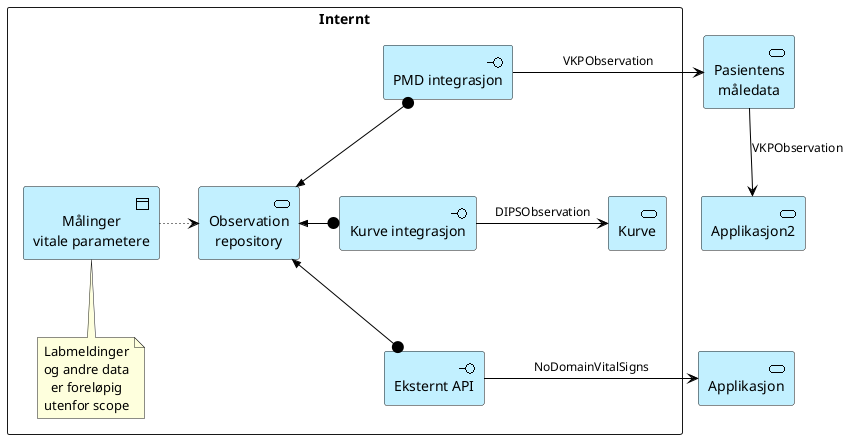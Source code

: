@startuml
!include <archimate/Archimate>

rectangle Internt {
  archimate #Application "Målinger\nvitale parametere" as maling <<object>>
  'archimate #Application "Gateway integrasjon" as gateway<<interface>>
  archimate #Application "Observation\nrepository" as repo<<service>>
  archimate #Application "Kurve integrasjon" as kurveint<<interface>>
  archimate #Application "Kurve" as kurve<<service>>
  archimate #Application "Eksternt API" as ekstern<<interface>>
  archimate #Application "PMD integrasjon" as pmdint<<interface>>
  note "Labmeldinger\nog andre data\ner foreløpig\nutenfor scope" as scope_data
}
archimate #Application "Applikasjon" as app<<service>>
archimate #Application "Applikasjon2" as app2<<service>>
archimate #Application "Pasientens\nmåledata" as pmd<<service>>

Rel_Association_Up(scope_data, maling)
'Rel_Access_r_Up(gateway, maling)
Rel_Access_w_Right(maling, repo)

'Rel_Assignment_Right(gateway, repo)
Rel_Assignment_Left(kurveint, repo)
Rel_Assignment_Up(ekstern, repo)
Rel_Assignment_Down(pmdint, repo)

Rel_Serving_Right(pmdint, pmd, VKPObservation)
Rel_Serving_Right(kurveint, kurve, DIPSObservation)
Rel_Serving_Right(ekstern, app, NoDomainVitalSigns)
Rel_Serving_Down(pmd, app2, VKPObservation)

@enduml